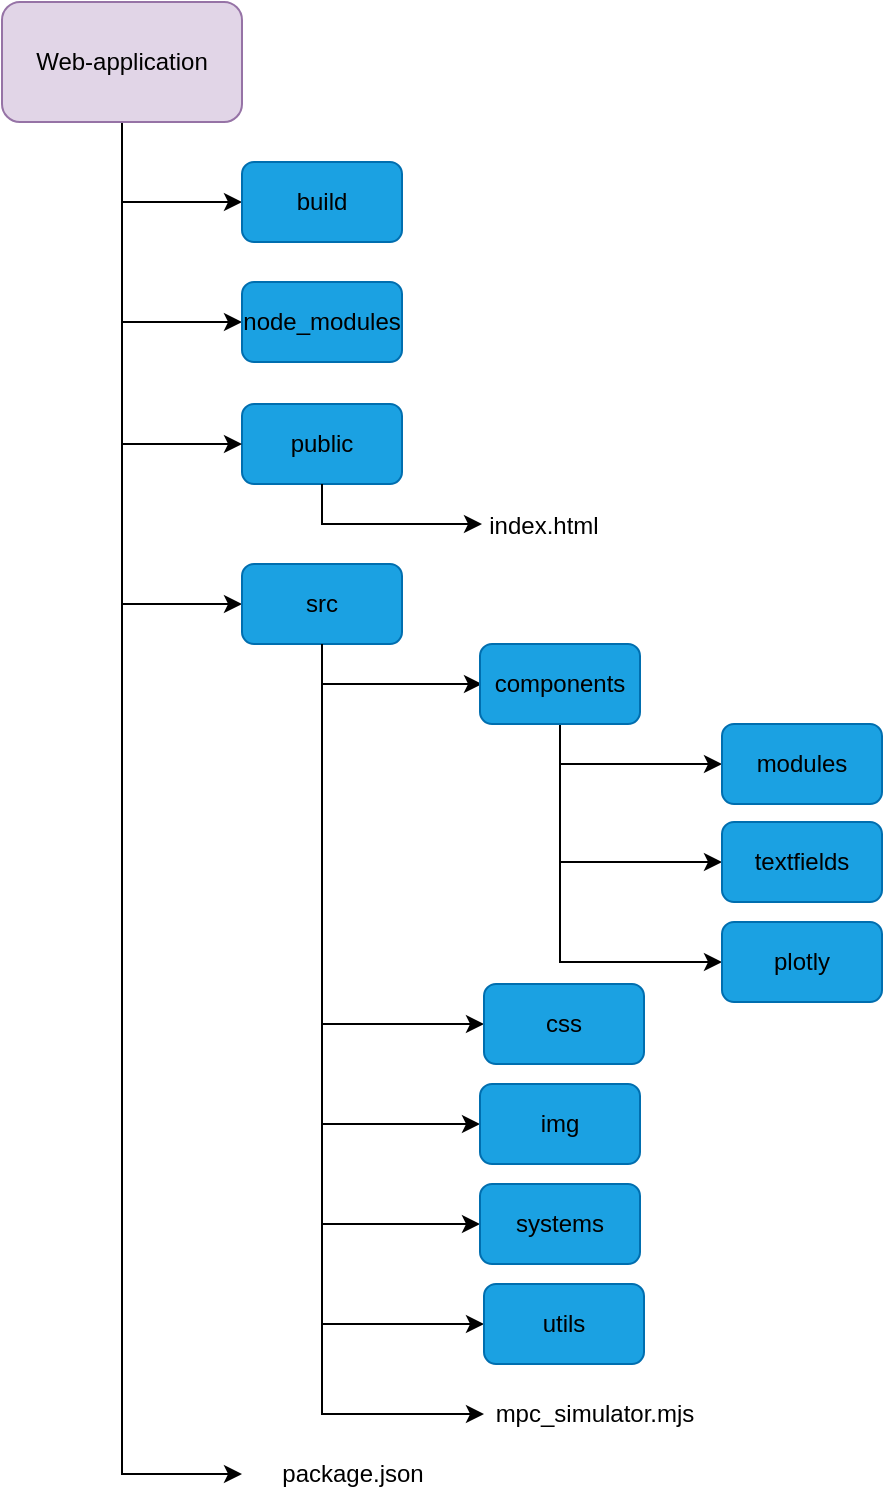 <mxfile version="21.3.5" type="github">
  <diagram name="Page-1" id="dzSScwYg1bDkqWowjRY6">
    <mxGraphModel dx="1360" dy="915" grid="1" gridSize="10" guides="1" tooltips="1" connect="1" arrows="1" fold="1" page="1" pageScale="1" pageWidth="850" pageHeight="1100" math="0" shadow="0">
      <root>
        <mxCell id="0" />
        <mxCell id="1" parent="0" />
        <mxCell id="tRwjkaypRiieognHgRcq-1" value="&lt;font color=&quot;#000000&quot;&gt;public&lt;/font&gt;" style="rounded=1;whiteSpace=wrap;html=1;fillColor=#1ba1e2;fontColor=#ffffff;strokeColor=#006EAF;" parent="1" vertex="1">
          <mxGeometry x="160" y="281" width="80" height="40" as="geometry" />
        </mxCell>
        <mxCell id="tRwjkaypRiieognHgRcq-2" value="" style="endArrow=classic;html=1;rounded=0;exitX=0.5;exitY=1;exitDx=0;exitDy=0;" parent="1" source="tRwjkaypRiieognHgRcq-1" edge="1">
          <mxGeometry width="50" height="50" relative="1" as="geometry">
            <mxPoint x="310" y="511" as="sourcePoint" />
            <mxPoint x="280" y="341" as="targetPoint" />
            <Array as="points">
              <mxPoint x="200" y="341" />
            </Array>
          </mxGeometry>
        </mxCell>
        <mxCell id="tRwjkaypRiieognHgRcq-3" value="&lt;div&gt;index.html&lt;/div&gt;" style="text;html=1;strokeColor=none;fillColor=none;align=center;verticalAlign=middle;whiteSpace=wrap;rounded=0;" parent="1" vertex="1">
          <mxGeometry x="281" y="327" width="60" height="30" as="geometry" />
        </mxCell>
        <mxCell id="tRwjkaypRiieognHgRcq-5" value="mpc_simulator.mjs" style="text;html=1;strokeColor=none;fillColor=none;align=center;verticalAlign=middle;whiteSpace=wrap;rounded=0;" parent="1" vertex="1">
          <mxGeometry x="281" y="771" width="111" height="30" as="geometry" />
        </mxCell>
        <mxCell id="tRwjkaypRiieognHgRcq-6" style="edgeStyle=orthogonalEdgeStyle;rounded=0;orthogonalLoop=1;jettySize=auto;html=1;exitX=0.5;exitY=1;exitDx=0;exitDy=0;entryX=0;entryY=0.5;entryDx=0;entryDy=0;" parent="1" source="tRwjkaypRiieognHgRcq-10" target="tRwjkaypRiieognHgRcq-1" edge="1">
          <mxGeometry relative="1" as="geometry" />
        </mxCell>
        <mxCell id="tRwjkaypRiieognHgRcq-8" style="edgeStyle=orthogonalEdgeStyle;rounded=0;orthogonalLoop=1;jettySize=auto;html=1;exitX=0.5;exitY=1;exitDx=0;exitDy=0;entryX=0;entryY=0.5;entryDx=0;entryDy=0;" parent="1" source="tRwjkaypRiieognHgRcq-10" target="tRwjkaypRiieognHgRcq-14" edge="1">
          <mxGeometry relative="1" as="geometry" />
        </mxCell>
        <mxCell id="tRwjkaypRiieognHgRcq-34" style="edgeStyle=orthogonalEdgeStyle;rounded=0;orthogonalLoop=1;jettySize=auto;html=1;exitX=0.5;exitY=1;exitDx=0;exitDy=0;entryX=0;entryY=0.5;entryDx=0;entryDy=0;" parent="1" source="tRwjkaypRiieognHgRcq-10" target="tRwjkaypRiieognHgRcq-32" edge="1">
          <mxGeometry relative="1" as="geometry" />
        </mxCell>
        <mxCell id="tRwjkaypRiieognHgRcq-36" style="edgeStyle=orthogonalEdgeStyle;rounded=0;orthogonalLoop=1;jettySize=auto;html=1;exitX=0.5;exitY=1;exitDx=0;exitDy=0;entryX=0;entryY=0.5;entryDx=0;entryDy=0;" parent="1" source="tRwjkaypRiieognHgRcq-10" target="tRwjkaypRiieognHgRcq-35" edge="1">
          <mxGeometry relative="1" as="geometry" />
        </mxCell>
        <mxCell id="OaFxA5Hv5-MlWqyUZEpq-2" style="edgeStyle=orthogonalEdgeStyle;rounded=0;orthogonalLoop=1;jettySize=auto;html=1;exitX=0.5;exitY=1;exitDx=0;exitDy=0;entryX=0;entryY=0.5;entryDx=0;entryDy=0;" parent="1" source="tRwjkaypRiieognHgRcq-10" target="OaFxA5Hv5-MlWqyUZEpq-1" edge="1">
          <mxGeometry relative="1" as="geometry" />
        </mxCell>
        <mxCell id="tRwjkaypRiieognHgRcq-10" value="&lt;font color=&quot;#000000&quot;&gt;Web-application&lt;br&gt;&lt;/font&gt;" style="rounded=1;whiteSpace=wrap;html=1;fillColor=#e1d5e7;strokeColor=#9673a6;" parent="1" vertex="1">
          <mxGeometry x="40" y="80" width="120" height="60" as="geometry" />
        </mxCell>
        <mxCell id="tRwjkaypRiieognHgRcq-27" style="edgeStyle=orthogonalEdgeStyle;rounded=0;orthogonalLoop=1;jettySize=auto;html=1;exitX=0.5;exitY=1;exitDx=0;exitDy=0;entryX=0;entryY=0.5;entryDx=0;entryDy=0;" parent="1" source="tRwjkaypRiieognHgRcq-14" target="tRwjkaypRiieognHgRcq-23" edge="1">
          <mxGeometry relative="1" as="geometry" />
        </mxCell>
        <mxCell id="tRwjkaypRiieognHgRcq-28" style="edgeStyle=orthogonalEdgeStyle;rounded=0;orthogonalLoop=1;jettySize=auto;html=1;exitX=0.5;exitY=1;exitDx=0;exitDy=0;entryX=0;entryY=0.5;entryDx=0;entryDy=0;" parent="1" source="tRwjkaypRiieognHgRcq-14" target="tRwjkaypRiieognHgRcq-24" edge="1">
          <mxGeometry relative="1" as="geometry" />
        </mxCell>
        <mxCell id="tRwjkaypRiieognHgRcq-29" style="edgeStyle=orthogonalEdgeStyle;rounded=0;orthogonalLoop=1;jettySize=auto;html=1;exitX=0.5;exitY=1;exitDx=0;exitDy=0;entryX=0;entryY=0.5;entryDx=0;entryDy=0;" parent="1" source="tRwjkaypRiieognHgRcq-14" target="tRwjkaypRiieognHgRcq-25" edge="1">
          <mxGeometry relative="1" as="geometry" />
        </mxCell>
        <mxCell id="tRwjkaypRiieognHgRcq-30" style="edgeStyle=orthogonalEdgeStyle;rounded=0;orthogonalLoop=1;jettySize=auto;html=1;exitX=0.5;exitY=1;exitDx=0;exitDy=0;entryX=0;entryY=0.5;entryDx=0;entryDy=0;" parent="1" source="tRwjkaypRiieognHgRcq-14" target="tRwjkaypRiieognHgRcq-26" edge="1">
          <mxGeometry relative="1" as="geometry" />
        </mxCell>
        <mxCell id="tRwjkaypRiieognHgRcq-31" style="edgeStyle=orthogonalEdgeStyle;rounded=0;orthogonalLoop=1;jettySize=auto;html=1;exitX=0.5;exitY=1;exitDx=0;exitDy=0;entryX=0;entryY=0.5;entryDx=0;entryDy=0;" parent="1" source="tRwjkaypRiieognHgRcq-14" target="tRwjkaypRiieognHgRcq-5" edge="1">
          <mxGeometry relative="1" as="geometry" />
        </mxCell>
        <mxCell id="tRwjkaypRiieognHgRcq-14" value="&lt;font color=&quot;#000000&quot;&gt;src&lt;/font&gt;" style="rounded=1;whiteSpace=wrap;html=1;fillColor=#1ba1e2;fontColor=#ffffff;strokeColor=#006EAF;" parent="1" vertex="1">
          <mxGeometry x="160" y="361" width="80" height="40" as="geometry" />
        </mxCell>
        <mxCell id="tRwjkaypRiieognHgRcq-15" value="" style="endArrow=classic;html=1;rounded=0;exitX=0.5;exitY=1;exitDx=0;exitDy=0;" parent="1" source="tRwjkaypRiieognHgRcq-14" edge="1">
          <mxGeometry width="50" height="50" relative="1" as="geometry">
            <mxPoint x="310" y="591" as="sourcePoint" />
            <mxPoint x="280" y="421" as="targetPoint" />
            <Array as="points">
              <mxPoint x="200" y="421" />
            </Array>
          </mxGeometry>
        </mxCell>
        <mxCell id="OaFxA5Hv5-MlWqyUZEpq-6" style="edgeStyle=orthogonalEdgeStyle;rounded=0;orthogonalLoop=1;jettySize=auto;html=1;exitX=0.5;exitY=1;exitDx=0;exitDy=0;entryX=0;entryY=0.5;entryDx=0;entryDy=0;" parent="1" source="tRwjkaypRiieognHgRcq-22" target="OaFxA5Hv5-MlWqyUZEpq-3" edge="1">
          <mxGeometry relative="1" as="geometry" />
        </mxCell>
        <mxCell id="OaFxA5Hv5-MlWqyUZEpq-9" style="edgeStyle=orthogonalEdgeStyle;rounded=0;orthogonalLoop=1;jettySize=auto;html=1;exitX=0.5;exitY=1;exitDx=0;exitDy=0;entryX=0;entryY=0.5;entryDx=0;entryDy=0;" parent="1" source="tRwjkaypRiieognHgRcq-22" target="OaFxA5Hv5-MlWqyUZEpq-4" edge="1">
          <mxGeometry relative="1" as="geometry" />
        </mxCell>
        <mxCell id="OaFxA5Hv5-MlWqyUZEpq-10" style="edgeStyle=orthogonalEdgeStyle;rounded=0;orthogonalLoop=1;jettySize=auto;html=1;exitX=0.5;exitY=1;exitDx=0;exitDy=0;entryX=0;entryY=0.5;entryDx=0;entryDy=0;" parent="1" source="tRwjkaypRiieognHgRcq-22" target="OaFxA5Hv5-MlWqyUZEpq-5" edge="1">
          <mxGeometry relative="1" as="geometry" />
        </mxCell>
        <mxCell id="tRwjkaypRiieognHgRcq-22" value="&lt;font color=&quot;#000000&quot;&gt;components&lt;br&gt;&lt;/font&gt;" style="rounded=1;whiteSpace=wrap;html=1;fillColor=#1ba1e2;fontColor=#ffffff;strokeColor=#006EAF;" parent="1" vertex="1">
          <mxGeometry x="279" y="401" width="80" height="40" as="geometry" />
        </mxCell>
        <mxCell id="tRwjkaypRiieognHgRcq-23" value="&lt;font color=&quot;#000000&quot;&gt;css&lt;/font&gt;" style="rounded=1;whiteSpace=wrap;html=1;fillColor=#1ba1e2;fontColor=#ffffff;strokeColor=#006EAF;" parent="1" vertex="1">
          <mxGeometry x="281" y="571" width="80" height="40" as="geometry" />
        </mxCell>
        <mxCell id="tRwjkaypRiieognHgRcq-24" value="&lt;font color=&quot;#000000&quot;&gt;img&lt;/font&gt;" style="rounded=1;whiteSpace=wrap;html=1;fillColor=#1ba1e2;fontColor=#ffffff;strokeColor=#006EAF;" parent="1" vertex="1">
          <mxGeometry x="279" y="621" width="80" height="40" as="geometry" />
        </mxCell>
        <mxCell id="tRwjkaypRiieognHgRcq-25" value="&lt;font color=&quot;#000000&quot;&gt;systems&lt;/font&gt;" style="rounded=1;whiteSpace=wrap;html=1;fillColor=#1ba1e2;fontColor=#ffffff;strokeColor=#006EAF;" parent="1" vertex="1">
          <mxGeometry x="279" y="671" width="80" height="40" as="geometry" />
        </mxCell>
        <mxCell id="tRwjkaypRiieognHgRcq-26" value="&lt;font color=&quot;#000000&quot;&gt;utils&lt;br&gt;&lt;/font&gt;" style="rounded=1;whiteSpace=wrap;html=1;fillColor=#1ba1e2;fontColor=#ffffff;strokeColor=#006EAF;" parent="1" vertex="1">
          <mxGeometry x="281" y="721" width="80" height="40" as="geometry" />
        </mxCell>
        <mxCell id="tRwjkaypRiieognHgRcq-32" value="&lt;font color=&quot;#000000&quot;&gt;node_modules&lt;/font&gt;" style="rounded=1;whiteSpace=wrap;html=1;fillColor=#1ba1e2;fontColor=#ffffff;strokeColor=#006EAF;" parent="1" vertex="1">
          <mxGeometry x="160" y="220" width="80" height="40" as="geometry" />
        </mxCell>
        <mxCell id="tRwjkaypRiieognHgRcq-35" value="package.json" style="text;html=1;strokeColor=none;fillColor=none;align=center;verticalAlign=middle;whiteSpace=wrap;rounded=0;" parent="1" vertex="1">
          <mxGeometry x="160" y="801" width="111" height="30" as="geometry" />
        </mxCell>
        <mxCell id="OaFxA5Hv5-MlWqyUZEpq-1" value="&lt;font color=&quot;#000000&quot;&gt;build&lt;/font&gt;" style="rounded=1;whiteSpace=wrap;html=1;fillColor=#1ba1e2;fontColor=#ffffff;strokeColor=#006EAF;" parent="1" vertex="1">
          <mxGeometry x="160" y="160" width="80" height="40" as="geometry" />
        </mxCell>
        <mxCell id="OaFxA5Hv5-MlWqyUZEpq-3" value="&lt;font color=&quot;#000000&quot;&gt;modules&lt;br&gt;&lt;/font&gt;" style="rounded=1;whiteSpace=wrap;html=1;fillColor=#1ba1e2;fontColor=#ffffff;strokeColor=#006EAF;" parent="1" vertex="1">
          <mxGeometry x="400" y="441" width="80" height="40" as="geometry" />
        </mxCell>
        <mxCell id="OaFxA5Hv5-MlWqyUZEpq-4" value="&lt;font color=&quot;#000000&quot;&gt;textfields&lt;br&gt;&lt;/font&gt;" style="rounded=1;whiteSpace=wrap;html=1;fillColor=#1ba1e2;fontColor=#ffffff;strokeColor=#006EAF;" parent="1" vertex="1">
          <mxGeometry x="400" y="490" width="80" height="40" as="geometry" />
        </mxCell>
        <mxCell id="OaFxA5Hv5-MlWqyUZEpq-5" value="&lt;font color=&quot;#000000&quot;&gt;plotly&lt;br&gt;&lt;/font&gt;" style="rounded=1;whiteSpace=wrap;html=1;fillColor=#1ba1e2;fontColor=#ffffff;strokeColor=#006EAF;" parent="1" vertex="1">
          <mxGeometry x="400" y="540" width="80" height="40" as="geometry" />
        </mxCell>
      </root>
    </mxGraphModel>
  </diagram>
</mxfile>
